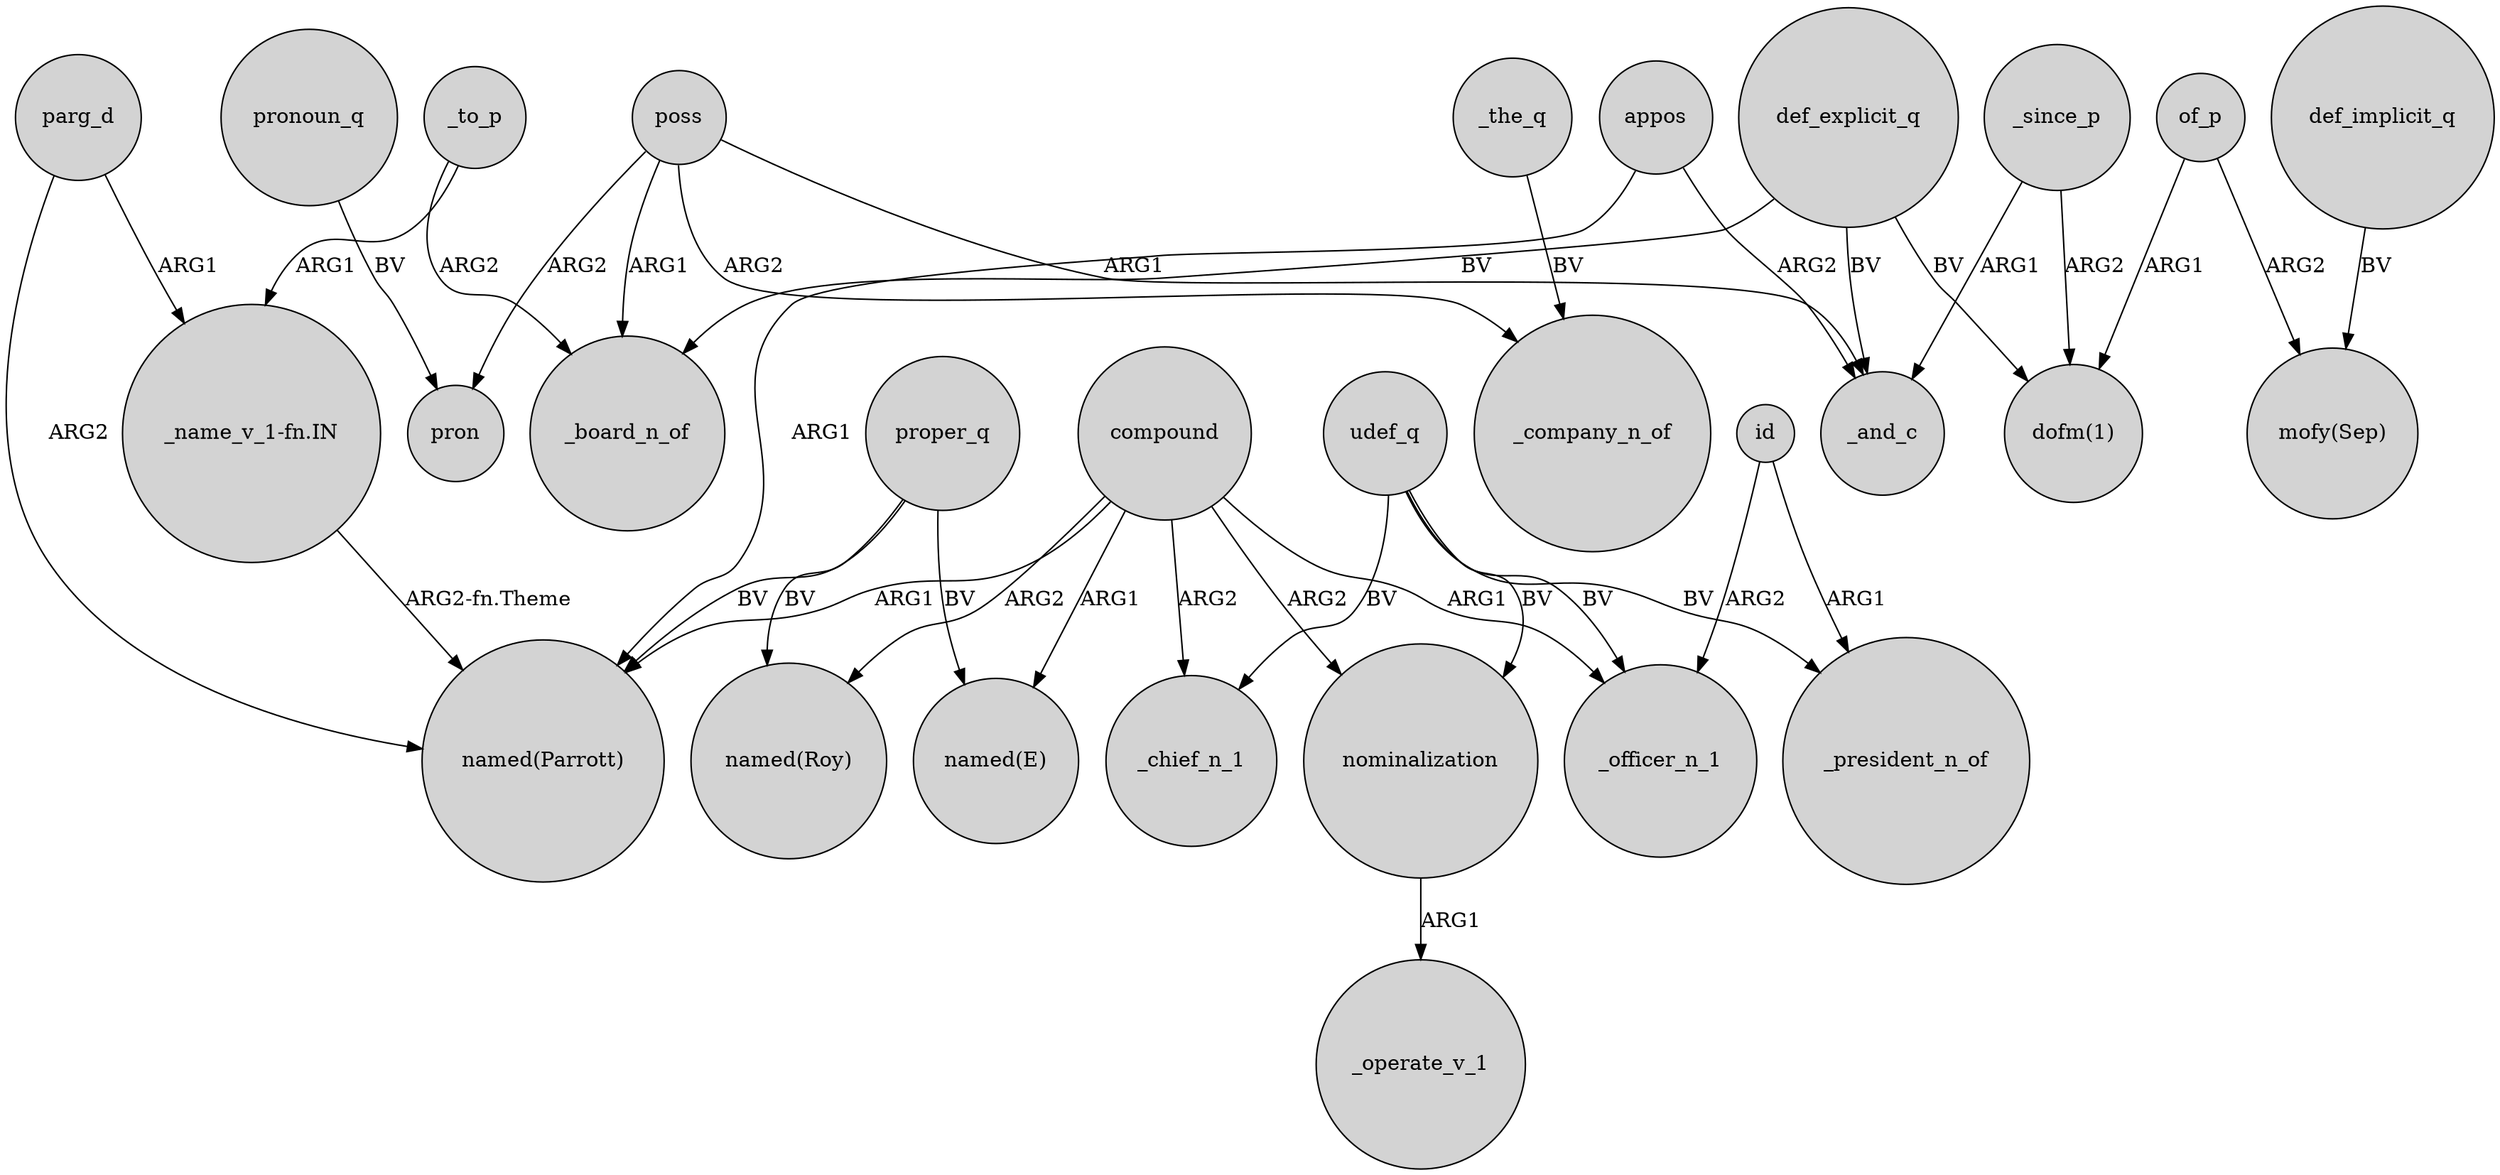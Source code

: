 digraph {
	node [shape=circle style=filled]
	"_name_v_1-fn.IN" -> "named(Parrott)" [label="ARG2-fn.Theme"]
	proper_q -> "named(Roy)" [label=BV]
	nominalization -> _operate_v_1 [label=ARG1]
	poss -> pron [label=ARG2]
	poss -> _and_c [label=ARG1]
	_since_p -> _and_c [label=ARG1]
	def_explicit_q -> _and_c [label=BV]
	proper_q -> "named(Parrott)" [label=BV]
	id -> _president_n_of [label=ARG1]
	poss -> _board_n_of [label=ARG1]
	def_explicit_q -> _board_n_of [label=BV]
	_to_p -> _board_n_of [label=ARG2]
	compound -> nominalization [label=ARG2]
	proper_q -> "named(E)" [label=BV]
	of_p -> "mofy(Sep)" [label=ARG2]
	compound -> "named(Parrott)" [label=ARG1]
	compound -> "named(Roy)" [label=ARG2]
	_the_q -> _company_n_of [label=BV]
	compound -> _chief_n_1 [label=ARG2]
	compound -> _officer_n_1 [label=ARG1]
	pronoun_q -> pron [label=BV]
	appos -> _and_c [label=ARG2]
	udef_q -> _president_n_of [label=BV]
	id -> _officer_n_1 [label=ARG2]
	udef_q -> _chief_n_1 [label=BV]
	def_implicit_q -> "mofy(Sep)" [label=BV]
	udef_q -> _officer_n_1 [label=BV]
	def_explicit_q -> "dofm(1)" [label=BV]
	_to_p -> "_name_v_1-fn.IN" [label=ARG1]
	udef_q -> nominalization [label=BV]
	parg_d -> "named(Parrott)" [label=ARG2]
	appos -> "named(Parrott)" [label=ARG1]
	poss -> _company_n_of [label=ARG2]
	_since_p -> "dofm(1)" [label=ARG2]
	compound -> "named(E)" [label=ARG1]
	parg_d -> "_name_v_1-fn.IN" [label=ARG1]
	of_p -> "dofm(1)" [label=ARG1]
}
